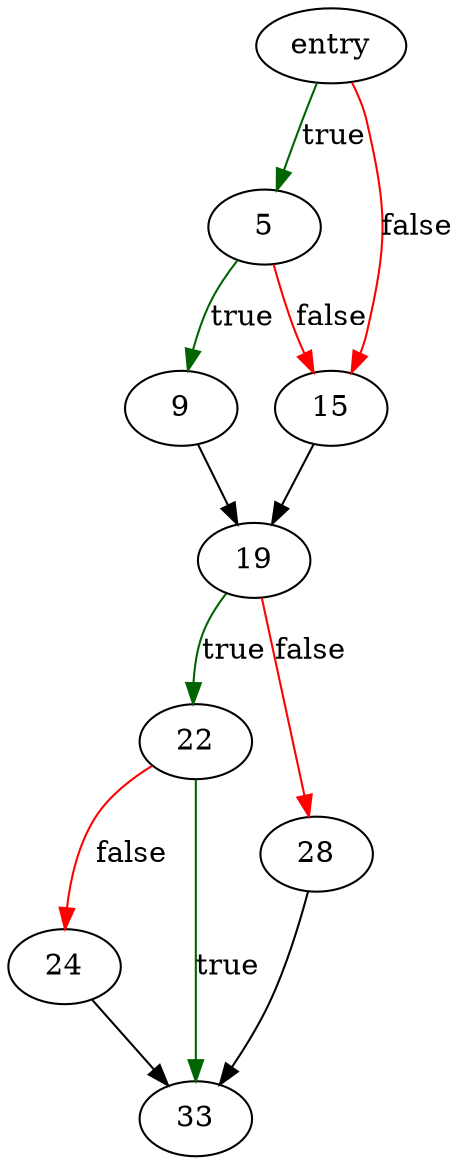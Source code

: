 digraph "open_file" {
	// Node definitions.
	2 [label=entry];
	5;
	9;
	15;
	19;
	22;
	24;
	28;
	33;

	// Edge definitions.
	2 -> 5 [
		color=darkgreen
		label=true
	];
	2 -> 15 [
		color=red
		label=false
	];
	5 -> 9 [
		color=darkgreen
		label=true
	];
	5 -> 15 [
		color=red
		label=false
	];
	9 -> 19;
	15 -> 19;
	19 -> 22 [
		color=darkgreen
		label=true
	];
	19 -> 28 [
		color=red
		label=false
	];
	22 -> 24 [
		color=red
		label=false
	];
	22 -> 33 [
		color=darkgreen
		label=true
	];
	24 -> 33;
	28 -> 33;
}